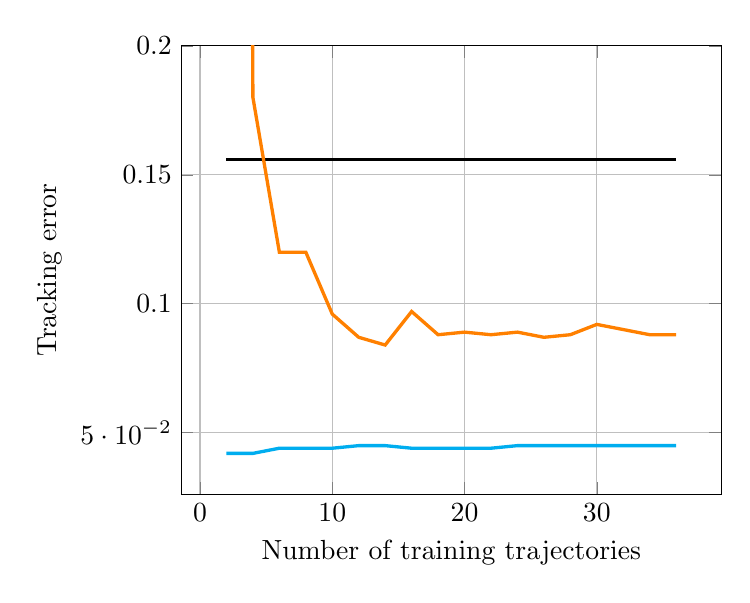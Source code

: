 % Recommended preamble:
\begin{tikzpicture}
\begin{axis}[xmajorgrids, ymajorgrids, xlabel={Number of training trajectories}, ylabel={Tracking error}, ymax={0.2}]
    \addplot+[no marks, very thick, color={black}]
        coordinates {
            (2,0.156)
            (4,0.156)
            (6,0.156)
            (8,0.156)
            (10,0.156)
            (12,0.156)
            (14,0.156)
            (16,0.156)
            (18,0.156)
            (20,0.156)
            (22,0.156)
            (24,0.156)
            (26,0.156)
            (28,0.156)
            (30,0.156)
            (32,0.156)
            (34,0.156)
            (36,0.156)
        }
        ;
    \addplot+[no marks, very thick, color={orange}]
        coordinates {
            (2,2.148)
            (4,0.18)
            (6,0.12)
            (8,0.12)
            (10,0.096)
            (12,0.087)
            (14,0.084)
            (16,0.097)
            (18,0.088)
            (20,0.089)
            (22,0.088)
            (24,0.089)
            (26,0.087)
            (28,0.088)
            (30,0.092)
            (32,0.09)
            (34,0.088)
            (36,0.088)
        }
        ;
    \addplot+[no marks, very thick, color={cyan}]
        coordinates {
            (2,0.042)
            (4,0.042)
            (6,0.044)
            (8,0.044)
            (10,0.044)
            (12,0.045)
            (14,0.045)
            (16,0.044)
            (18,0.044)
            (20,0.044)
            (22,0.044)
            (24,0.045)
            (26,0.045)
            (28,0.045)
            (30,0.045)
            (32,0.045)
            (34,0.045)
            (36,0.045)
        }
        ;
\end{axis}
\end{tikzpicture}
